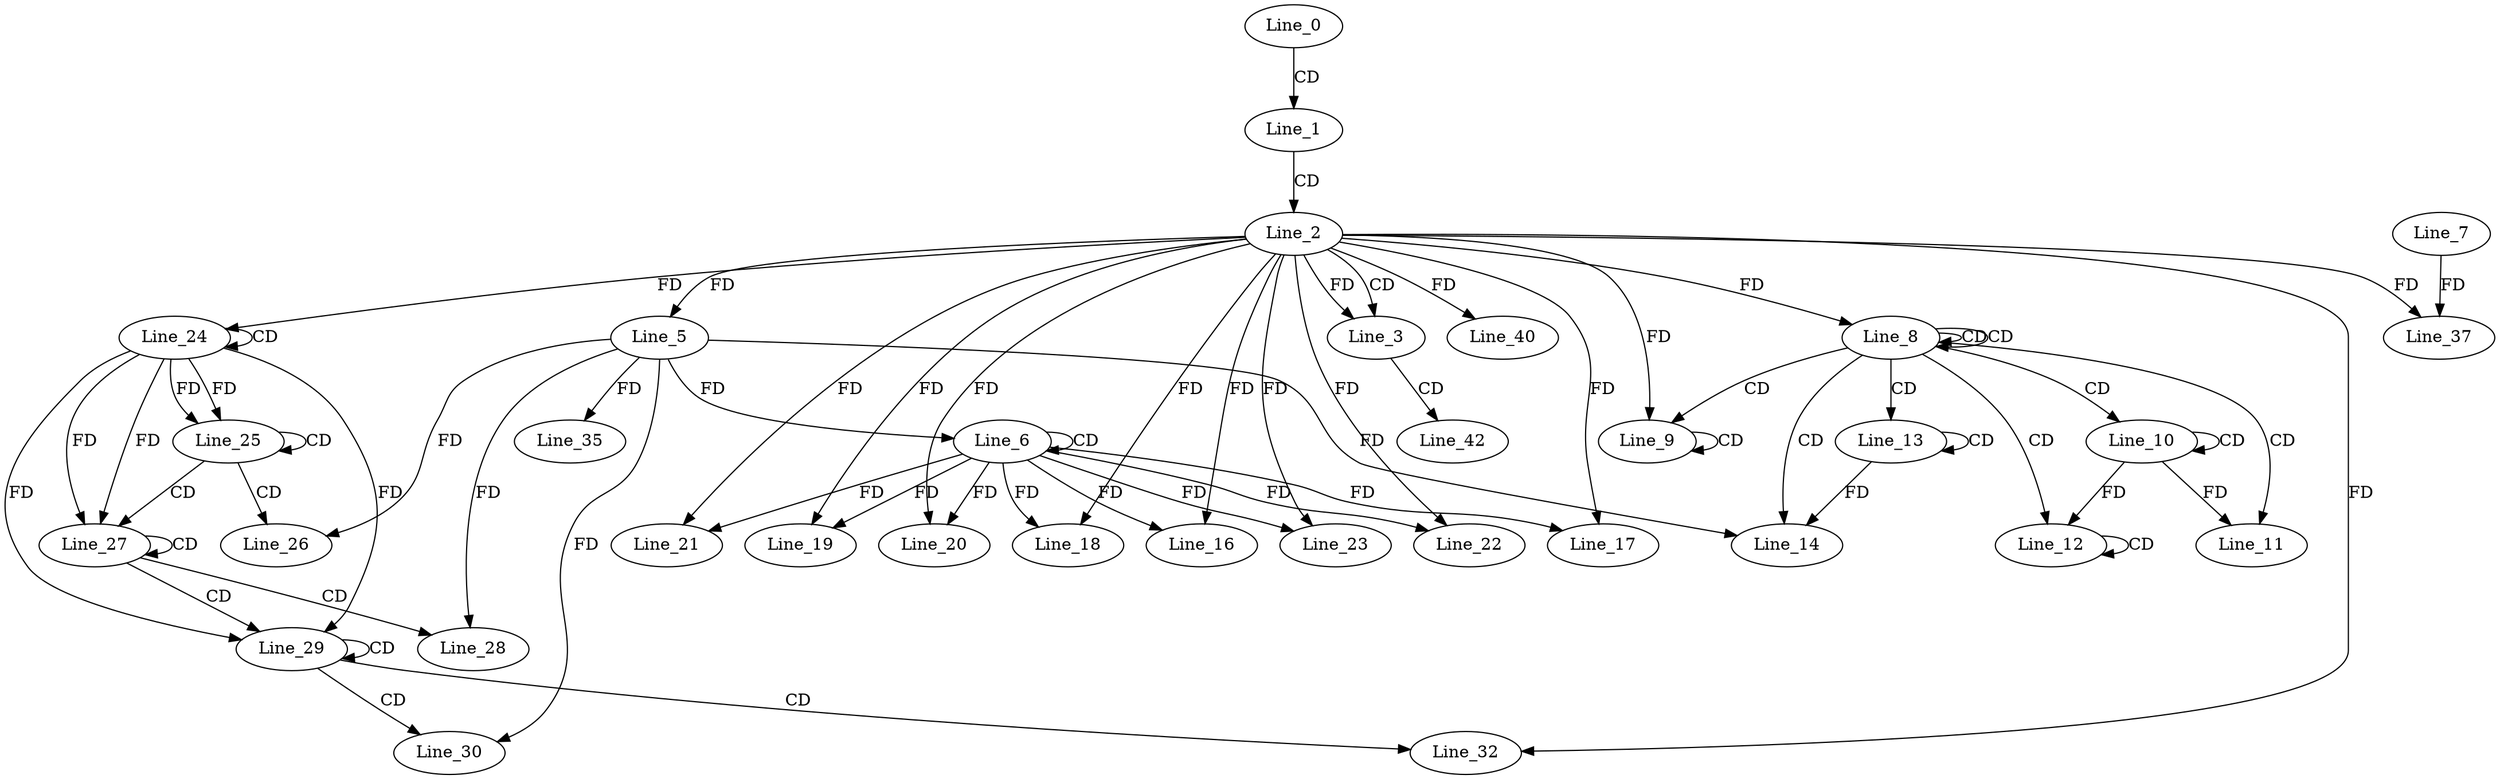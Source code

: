 digraph G {
  Line_0;
  Line_1;
  Line_2;
  Line_3;
  Line_3;
  Line_5;
  Line_6;
  Line_6;
  Line_5;
  Line_8;
  Line_8;
  Line_8;
  Line_8;
  Line_9;
  Line_9;
  Line_10;
  Line_10;
  Line_11;
  Line_12;
  Line_12;
  Line_13;
  Line_13;
  Line_14;
  Line_16;
  Line_16;
  Line_17;
  Line_17;
  Line_18;
  Line_18;
  Line_19;
  Line_19;
  Line_20;
  Line_20;
  Line_21;
  Line_21;
  Line_22;
  Line_22;
  Line_23;
  Line_23;
  Line_24;
  Line_24;
  Line_25;
  Line_25;
  Line_26;
  Line_27;
  Line_27;
  Line_28;
  Line_29;
  Line_29;
  Line_30;
  Line_32;
  Line_35;
  Line_37;
  Line_7;
  Line_40;
  Line_42;
  Line_0 -> Line_1 [ label="CD" ];
  Line_1 -> Line_2 [ label="CD" ];
  Line_2 -> Line_3 [ label="CD" ];
  Line_2 -> Line_3 [ label="FD" ];
  Line_2 -> Line_5 [ label="FD" ];
  Line_6 -> Line_6 [ label="CD" ];
  Line_5 -> Line_6 [ label="FD" ];
  Line_8 -> Line_8 [ label="CD" ];
  Line_8 -> Line_8 [ label="CD" ];
  Line_2 -> Line_8 [ label="FD" ];
  Line_8 -> Line_9 [ label="CD" ];
  Line_9 -> Line_9 [ label="CD" ];
  Line_2 -> Line_9 [ label="FD" ];
  Line_8 -> Line_10 [ label="CD" ];
  Line_10 -> Line_10 [ label="CD" ];
  Line_8 -> Line_11 [ label="CD" ];
  Line_10 -> Line_11 [ label="FD" ];
  Line_8 -> Line_12 [ label="CD" ];
  Line_12 -> Line_12 [ label="CD" ];
  Line_10 -> Line_12 [ label="FD" ];
  Line_8 -> Line_13 [ label="CD" ];
  Line_13 -> Line_13 [ label="CD" ];
  Line_8 -> Line_14 [ label="CD" ];
  Line_5 -> Line_14 [ label="FD" ];
  Line_13 -> Line_14 [ label="FD" ];
  Line_6 -> Line_16 [ label="FD" ];
  Line_2 -> Line_16 [ label="FD" ];
  Line_6 -> Line_17 [ label="FD" ];
  Line_2 -> Line_17 [ label="FD" ];
  Line_6 -> Line_18 [ label="FD" ];
  Line_2 -> Line_18 [ label="FD" ];
  Line_6 -> Line_19 [ label="FD" ];
  Line_2 -> Line_19 [ label="FD" ];
  Line_6 -> Line_20 [ label="FD" ];
  Line_2 -> Line_20 [ label="FD" ];
  Line_6 -> Line_21 [ label="FD" ];
  Line_2 -> Line_21 [ label="FD" ];
  Line_6 -> Line_22 [ label="FD" ];
  Line_2 -> Line_22 [ label="FD" ];
  Line_6 -> Line_23 [ label="FD" ];
  Line_2 -> Line_23 [ label="FD" ];
  Line_24 -> Line_24 [ label="CD" ];
  Line_2 -> Line_24 [ label="FD" ];
  Line_24 -> Line_25 [ label="FD" ];
  Line_25 -> Line_25 [ label="CD" ];
  Line_24 -> Line_25 [ label="FD" ];
  Line_25 -> Line_26 [ label="CD" ];
  Line_5 -> Line_26 [ label="FD" ];
  Line_25 -> Line_27 [ label="CD" ];
  Line_24 -> Line_27 [ label="FD" ];
  Line_27 -> Line_27 [ label="CD" ];
  Line_24 -> Line_27 [ label="FD" ];
  Line_27 -> Line_28 [ label="CD" ];
  Line_5 -> Line_28 [ label="FD" ];
  Line_27 -> Line_29 [ label="CD" ];
  Line_24 -> Line_29 [ label="FD" ];
  Line_29 -> Line_29 [ label="CD" ];
  Line_24 -> Line_29 [ label="FD" ];
  Line_29 -> Line_30 [ label="CD" ];
  Line_5 -> Line_30 [ label="FD" ];
  Line_29 -> Line_32 [ label="CD" ];
  Line_2 -> Line_32 [ label="FD" ];
  Line_5 -> Line_35 [ label="FD" ];
  Line_2 -> Line_37 [ label="FD" ];
  Line_7 -> Line_37 [ label="FD" ];
  Line_2 -> Line_40 [ label="FD" ];
  Line_3 -> Line_42 [ label="CD" ];
}
